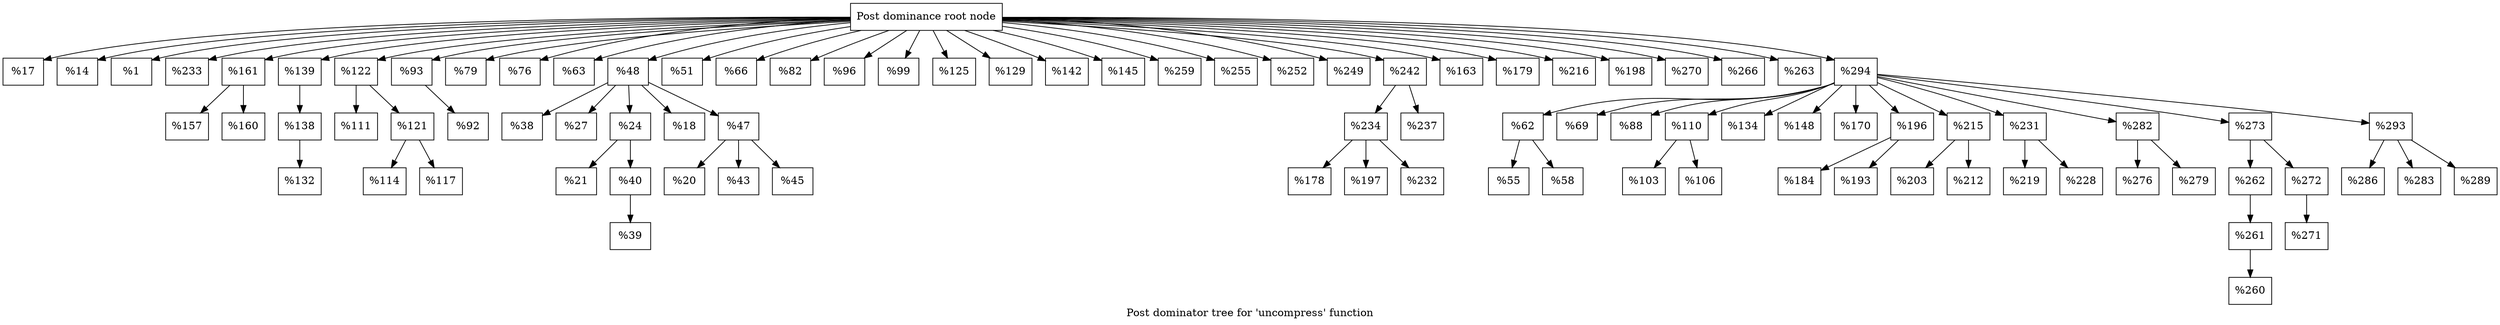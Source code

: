digraph "Post dominator tree for 'uncompress' function" {
	label="Post dominator tree for 'uncompress' function";

	Node0x1032850 [shape=record,label="{Post dominance root node}"];
	Node0x1032850 -> Node0x1055b50;
	Node0x1032850 -> Node0x1295c30;
	Node0x1032850 -> Node0x101e360;
	Node0x1032850 -> Node0x1231df0;
	Node0x1032850 -> Node0x1261120;
	Node0x1032850 -> Node0x1275e70;
	Node0x1032850 -> Node0x12bce80;
	Node0x1032850 -> Node0x11ec350;
	Node0x1032850 -> Node0x12b6f70;
	Node0x1032850 -> Node0x12ab5f0;
	Node0x1032850 -> Node0x10b4460;
	Node0x1032850 -> Node0x12af6a0;
	Node0x1032850 -> Node0x12a9260;
	Node0x1032850 -> Node0x12a8750;
	Node0x1032850 -> Node0x119aca0;
	Node0x1032850 -> Node0xff6720;
	Node0x1032850 -> Node0x132ee60;
	Node0x1032850 -> Node0x12f29f0;
	Node0x1032850 -> Node0x1248520;
	Node0x1032850 -> Node0x10e10d0;
	Node0x1032850 -> Node0x1347a30;
	Node0x1032850 -> Node0x10b0790;
	Node0x1032850 -> Node0x13446f0;
	Node0x1032850 -> Node0x132c1b0;
	Node0x1032850 -> Node0x12be670;
	Node0x1032850 -> Node0x119e670;
	Node0x1032850 -> Node0x1326560;
	Node0x1032850 -> Node0x1325a90;
	Node0x1032850 -> Node0x12aee10;
	Node0x1032850 -> Node0x1350930;
	Node0x1032850 -> Node0x1252910;
	Node0x1032850 -> Node0x1333000;
	Node0x1032850 -> Node0x12443e0;
	Node0x1032850 -> Node0x1324da0;
	Node0x1055b50 [shape=record,label="{%17}"];
	Node0x1295c30 [shape=record,label="{%14}"];
	Node0x101e360 [shape=record,label="{%1}"];
	Node0x1231df0 [shape=record,label="{%233}"];
	Node0x1261120 [shape=record,label="{%161}"];
	Node0x1261120 -> Node0x12bcae0;
	Node0x1261120 -> Node0x12b6e40;
	Node0x12bcae0 [shape=record,label="{%157}"];
	Node0x12b6e40 [shape=record,label="{%160}"];
	Node0x1275e70 [shape=record,label="{%139}"];
	Node0x1275e70 -> Node0x12779d0;
	Node0x12779d0 [shape=record,label="{%138}"];
	Node0x12779d0 -> Node0x126f680;
	Node0x126f680 [shape=record,label="{%132}"];
	Node0x12bce80 [shape=record,label="{%122}"];
	Node0x12bce80 -> Node0x12a09d0;
	Node0x12bce80 -> Node0x13246c0;
	Node0x12a09d0 [shape=record,label="{%111}"];
	Node0x13246c0 [shape=record,label="{%121}"];
	Node0x13246c0 -> Node0x12ba130;
	Node0x13246c0 -> Node0x127a160;
	Node0x12ba130 [shape=record,label="{%114}"];
	Node0x127a160 [shape=record,label="{%117}"];
	Node0x11ec350 [shape=record,label="{%93}"];
	Node0x11ec350 -> Node0x12bb5a0;
	Node0x12bb5a0 [shape=record,label="{%92}"];
	Node0x12b6f70 [shape=record,label="{%79}"];
	Node0x12ab5f0 [shape=record,label="{%76}"];
	Node0x10b4460 [shape=record,label="{%63}"];
	Node0x12af6a0 [shape=record,label="{%48}"];
	Node0x12af6a0 -> Node0x1053ed0;
	Node0x12af6a0 -> Node0x1052ac0;
	Node0x12af6a0 -> Node0x134eb40;
	Node0x12af6a0 -> Node0x128fb20;
	Node0x12af6a0 -> Node0x10ec900;
	Node0x1053ed0 [shape=record,label="{%38}"];
	Node0x1052ac0 [shape=record,label="{%27}"];
	Node0x134eb40 [shape=record,label="{%24}"];
	Node0x134eb40 -> Node0x12a1990;
	Node0x134eb40 -> Node0x1065360;
	Node0x12a1990 [shape=record,label="{%21}"];
	Node0x1065360 [shape=record,label="{%40}"];
	Node0x1065360 -> Node0x1028ff0;
	Node0x1028ff0 [shape=record,label="{%39}"];
	Node0x128fb20 [shape=record,label="{%18}"];
	Node0x10ec900 [shape=record,label="{%47}"];
	Node0x10ec900 -> Node0x1294110;
	Node0x10ec900 -> Node0x13274a0;
	Node0x10ec900 -> Node0x129e2f0;
	Node0x1294110 [shape=record,label="{%20}"];
	Node0x13274a0 [shape=record,label="{%43}"];
	Node0x129e2f0 [shape=record,label="{%45}"];
	Node0x12a9260 [shape=record,label="{%51}"];
	Node0x12a8750 [shape=record,label="{%66}"];
	Node0x119aca0 [shape=record,label="{%82}"];
	Node0xff6720 [shape=record,label="{%96}"];
	Node0x132ee60 [shape=record,label="{%99}"];
	Node0x12f29f0 [shape=record,label="{%125}"];
	Node0x1248520 [shape=record,label="{%129}"];
	Node0x10e10d0 [shape=record,label="{%142}"];
	Node0x1347a30 [shape=record,label="{%145}"];
	Node0x10b0790 [shape=record,label="{%259}"];
	Node0x13446f0 [shape=record,label="{%255}"];
	Node0x132c1b0 [shape=record,label="{%252}"];
	Node0x12be670 [shape=record,label="{%249}"];
	Node0x119e670 [shape=record,label="{%242}"];
	Node0x119e670 -> Node0x129c1a0;
	Node0x119e670 -> Node0x122de20;
	Node0x129c1a0 [shape=record,label="{%234}"];
	Node0x129c1a0 -> Node0x12bc590;
	Node0x129c1a0 -> Node0x10b6720;
	Node0x129c1a0 -> Node0x10542d0;
	Node0x12bc590 [shape=record,label="{%178}"];
	Node0x10b6720 [shape=record,label="{%197}"];
	Node0x10542d0 [shape=record,label="{%232}"];
	Node0x122de20 [shape=record,label="{%237}"];
	Node0x1326560 [shape=record,label="{%163}"];
	Node0x1325a90 [shape=record,label="{%179}"];
	Node0x12aee10 [shape=record,label="{%216}"];
	Node0x1350930 [shape=record,label="{%198}"];
	Node0x1252910 [shape=record,label="{%270}"];
	Node0x1333000 [shape=record,label="{%266}"];
	Node0x12443e0 [shape=record,label="{%263}"];
	Node0x1324da0 [shape=record,label="{%294}"];
	Node0x1324da0 -> Node0x129e870;
	Node0x1324da0 -> Node0x12a8d10;
	Node0x1324da0 -> Node0x10e60c0;
	Node0x1324da0 -> Node0x12aa960;
	Node0x1324da0 -> Node0x134a150;
	Node0x1324da0 -> Node0x1349b10;
	Node0x1324da0 -> Node0x12a2a00;
	Node0x1324da0 -> Node0x132fb50;
	Node0x1324da0 -> Node0x12bd0c0;
	Node0x1324da0 -> Node0x1277b40;
	Node0x1324da0 -> Node0x12a6db0;
	Node0x1324da0 -> Node0x12b5770;
	Node0x1324da0 -> Node0x119c4a0;
	Node0x129e870 [shape=record,label="{%62}"];
	Node0x129e870 -> Node0x120ce20;
	Node0x129e870 -> Node0x127d580;
	Node0x120ce20 [shape=record,label="{%55}"];
	Node0x127d580 [shape=record,label="{%58}"];
	Node0x12a8d10 [shape=record,label="{%69}"];
	Node0x10e60c0 [shape=record,label="{%88}"];
	Node0x12aa960 [shape=record,label="{%110}"];
	Node0x12aa960 -> Node0x133ef60;
	Node0x12aa960 -> Node0x12689a0;
	Node0x133ef60 [shape=record,label="{%103}"];
	Node0x12689a0 [shape=record,label="{%106}"];
	Node0x134a150 [shape=record,label="{%134}"];
	Node0x1349b10 [shape=record,label="{%148}"];
	Node0x12a2a00 [shape=record,label="{%170}"];
	Node0x132fb50 [shape=record,label="{%196}"];
	Node0x132fb50 -> Node0x128dca0;
	Node0x132fb50 -> Node0x10f5cb0;
	Node0x128dca0 [shape=record,label="{%184}"];
	Node0x10f5cb0 [shape=record,label="{%193}"];
	Node0x12bd0c0 [shape=record,label="{%215}"];
	Node0x12bd0c0 -> Node0x1332350;
	Node0x12bd0c0 -> Node0x11d3be0;
	Node0x1332350 [shape=record,label="{%203}"];
	Node0x11d3be0 [shape=record,label="{%212}"];
	Node0x1277b40 [shape=record,label="{%231}"];
	Node0x1277b40 -> Node0x10f3140;
	Node0x1277b40 -> Node0x12ac230;
	Node0x10f3140 [shape=record,label="{%219}"];
	Node0x12ac230 [shape=record,label="{%228}"];
	Node0x12a6db0 [shape=record,label="{%282}"];
	Node0x12a6db0 -> Node0x134c1a0;
	Node0x12a6db0 -> Node0x1294c50;
	Node0x134c1a0 [shape=record,label="{%276}"];
	Node0x1294c50 [shape=record,label="{%279}"];
	Node0x12b5770 [shape=record,label="{%273}"];
	Node0x12b5770 -> Node0x1335f90;
	Node0x12b5770 -> Node0x12af160;
	Node0x1335f90 [shape=record,label="{%262}"];
	Node0x1335f90 -> Node0x126c2a0;
	Node0x126c2a0 [shape=record,label="{%261}"];
	Node0x126c2a0 -> Node0x12b2df0;
	Node0x12b2df0 [shape=record,label="{%260}"];
	Node0x12af160 [shape=record,label="{%272}"];
	Node0x12af160 -> Node0x12ab120;
	Node0x12ab120 [shape=record,label="{%271}"];
	Node0x119c4a0 [shape=record,label="{%293}"];
	Node0x119c4a0 -> Node0x1256200;
	Node0x119c4a0 -> Node0x12a7ac0;
	Node0x119c4a0 -> Node0x1257960;
	Node0x1256200 [shape=record,label="{%286}"];
	Node0x12a7ac0 [shape=record,label="{%283}"];
	Node0x1257960 [shape=record,label="{%289}"];
}
